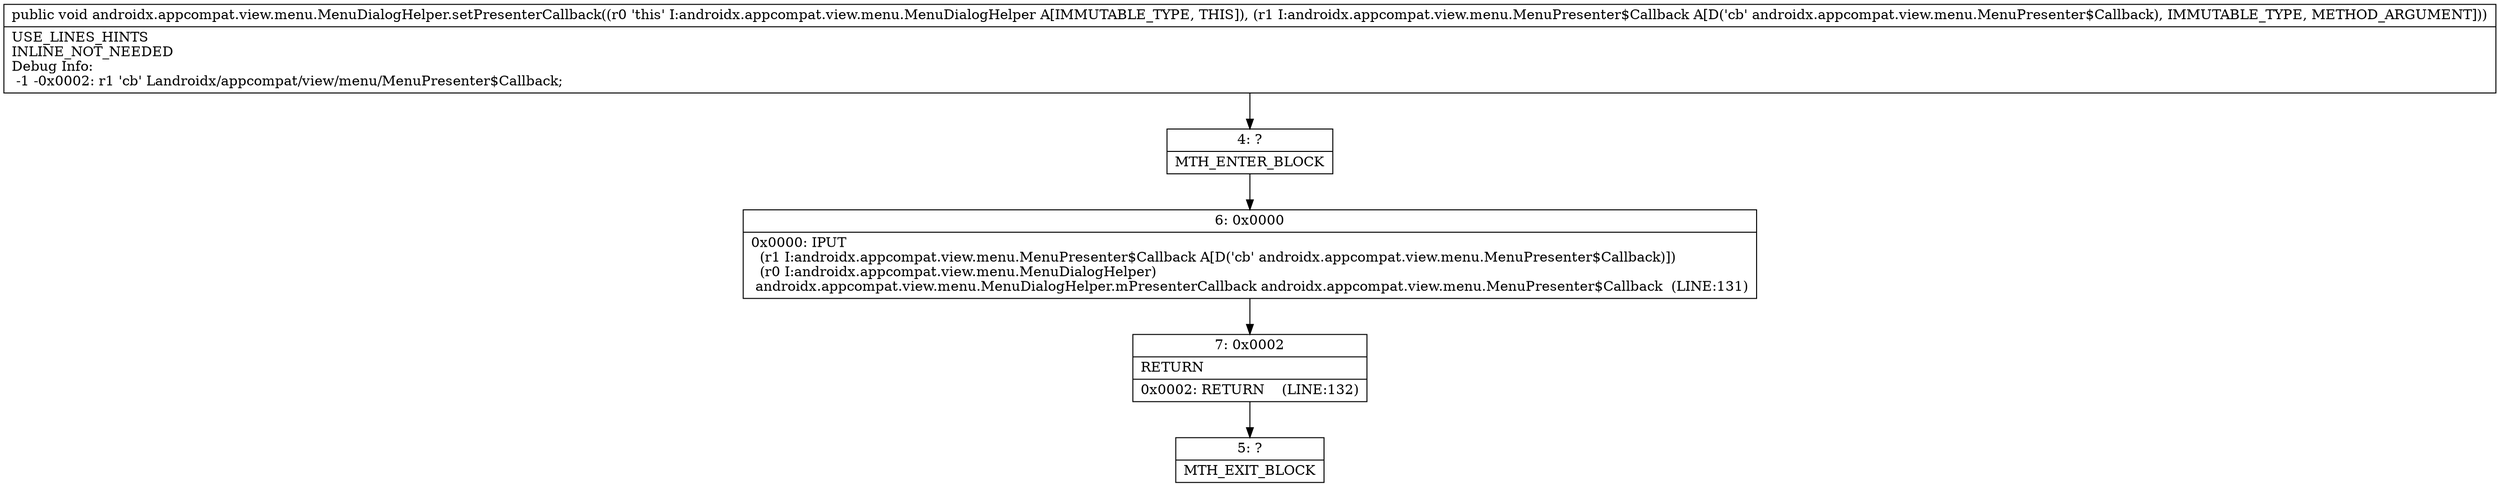 digraph "CFG forandroidx.appcompat.view.menu.MenuDialogHelper.setPresenterCallback(Landroidx\/appcompat\/view\/menu\/MenuPresenter$Callback;)V" {
Node_4 [shape=record,label="{4\:\ ?|MTH_ENTER_BLOCK\l}"];
Node_6 [shape=record,label="{6\:\ 0x0000|0x0000: IPUT  \l  (r1 I:androidx.appcompat.view.menu.MenuPresenter$Callback A[D('cb' androidx.appcompat.view.menu.MenuPresenter$Callback)])\l  (r0 I:androidx.appcompat.view.menu.MenuDialogHelper)\l androidx.appcompat.view.menu.MenuDialogHelper.mPresenterCallback androidx.appcompat.view.menu.MenuPresenter$Callback  (LINE:131)\l}"];
Node_7 [shape=record,label="{7\:\ 0x0002|RETURN\l|0x0002: RETURN    (LINE:132)\l}"];
Node_5 [shape=record,label="{5\:\ ?|MTH_EXIT_BLOCK\l}"];
MethodNode[shape=record,label="{public void androidx.appcompat.view.menu.MenuDialogHelper.setPresenterCallback((r0 'this' I:androidx.appcompat.view.menu.MenuDialogHelper A[IMMUTABLE_TYPE, THIS]), (r1 I:androidx.appcompat.view.menu.MenuPresenter$Callback A[D('cb' androidx.appcompat.view.menu.MenuPresenter$Callback), IMMUTABLE_TYPE, METHOD_ARGUMENT]))  | USE_LINES_HINTS\lINLINE_NOT_NEEDED\lDebug Info:\l  \-1 \-0x0002: r1 'cb' Landroidx\/appcompat\/view\/menu\/MenuPresenter$Callback;\l}"];
MethodNode -> Node_4;Node_4 -> Node_6;
Node_6 -> Node_7;
Node_7 -> Node_5;
}

